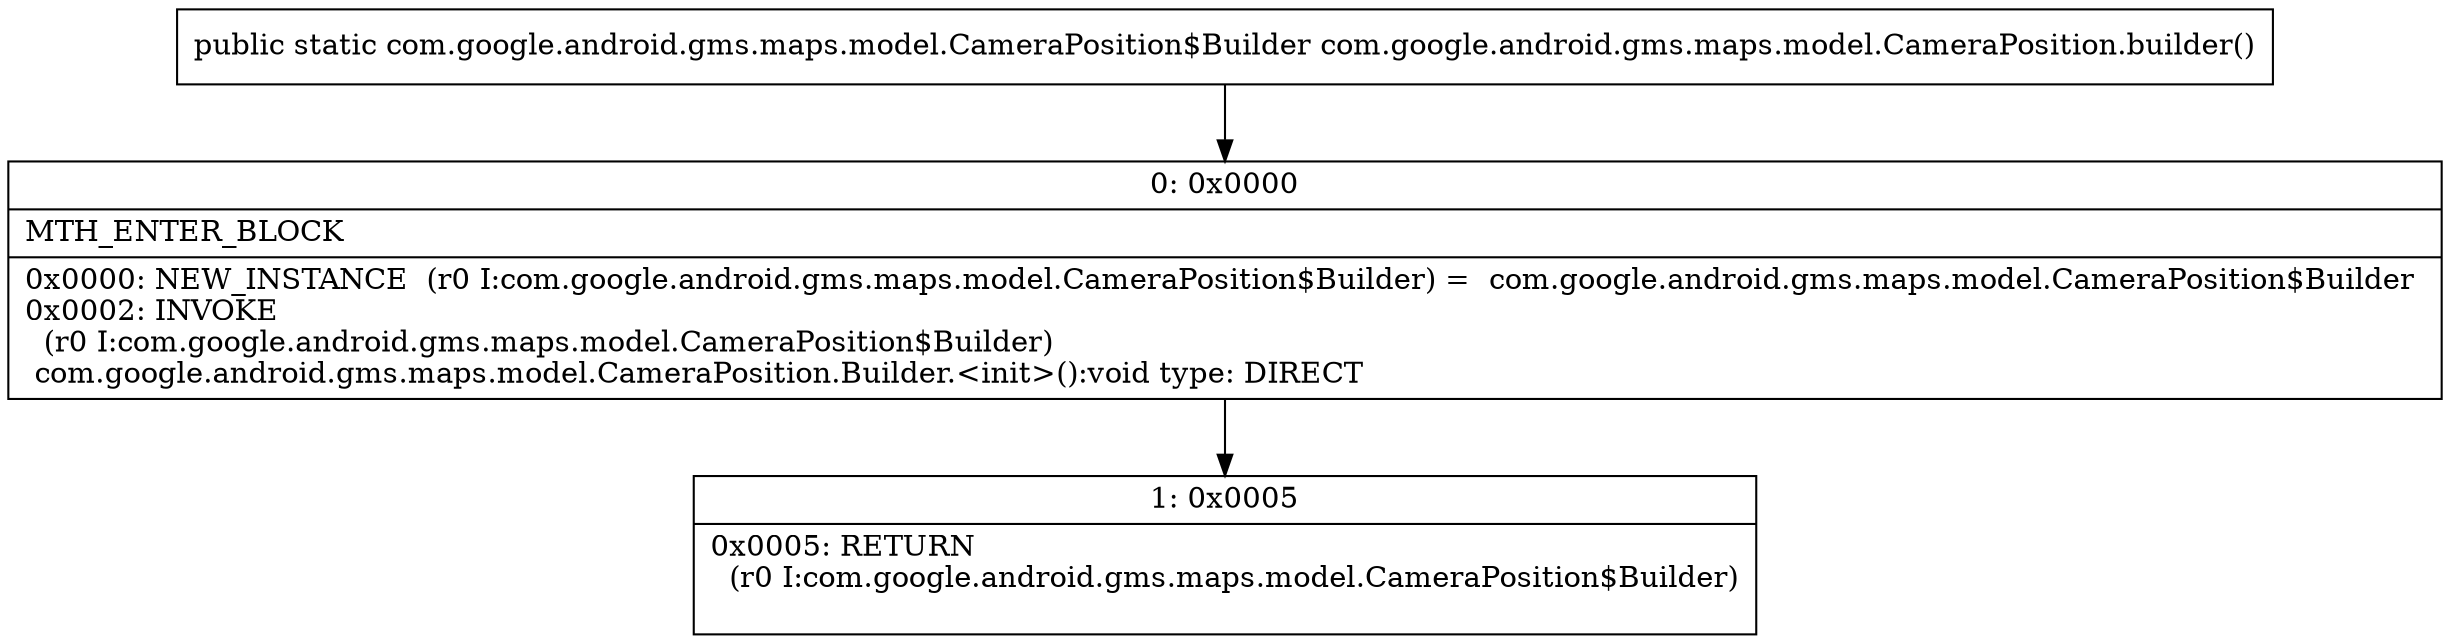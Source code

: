 digraph "CFG forcom.google.android.gms.maps.model.CameraPosition.builder()Lcom\/google\/android\/gms\/maps\/model\/CameraPosition$Builder;" {
Node_0 [shape=record,label="{0\:\ 0x0000|MTH_ENTER_BLOCK\l|0x0000: NEW_INSTANCE  (r0 I:com.google.android.gms.maps.model.CameraPosition$Builder) =  com.google.android.gms.maps.model.CameraPosition$Builder \l0x0002: INVOKE  \l  (r0 I:com.google.android.gms.maps.model.CameraPosition$Builder)\l com.google.android.gms.maps.model.CameraPosition.Builder.\<init\>():void type: DIRECT \l}"];
Node_1 [shape=record,label="{1\:\ 0x0005|0x0005: RETURN  \l  (r0 I:com.google.android.gms.maps.model.CameraPosition$Builder)\l \l}"];
MethodNode[shape=record,label="{public static com.google.android.gms.maps.model.CameraPosition$Builder com.google.android.gms.maps.model.CameraPosition.builder() }"];
MethodNode -> Node_0;
Node_0 -> Node_1;
}

